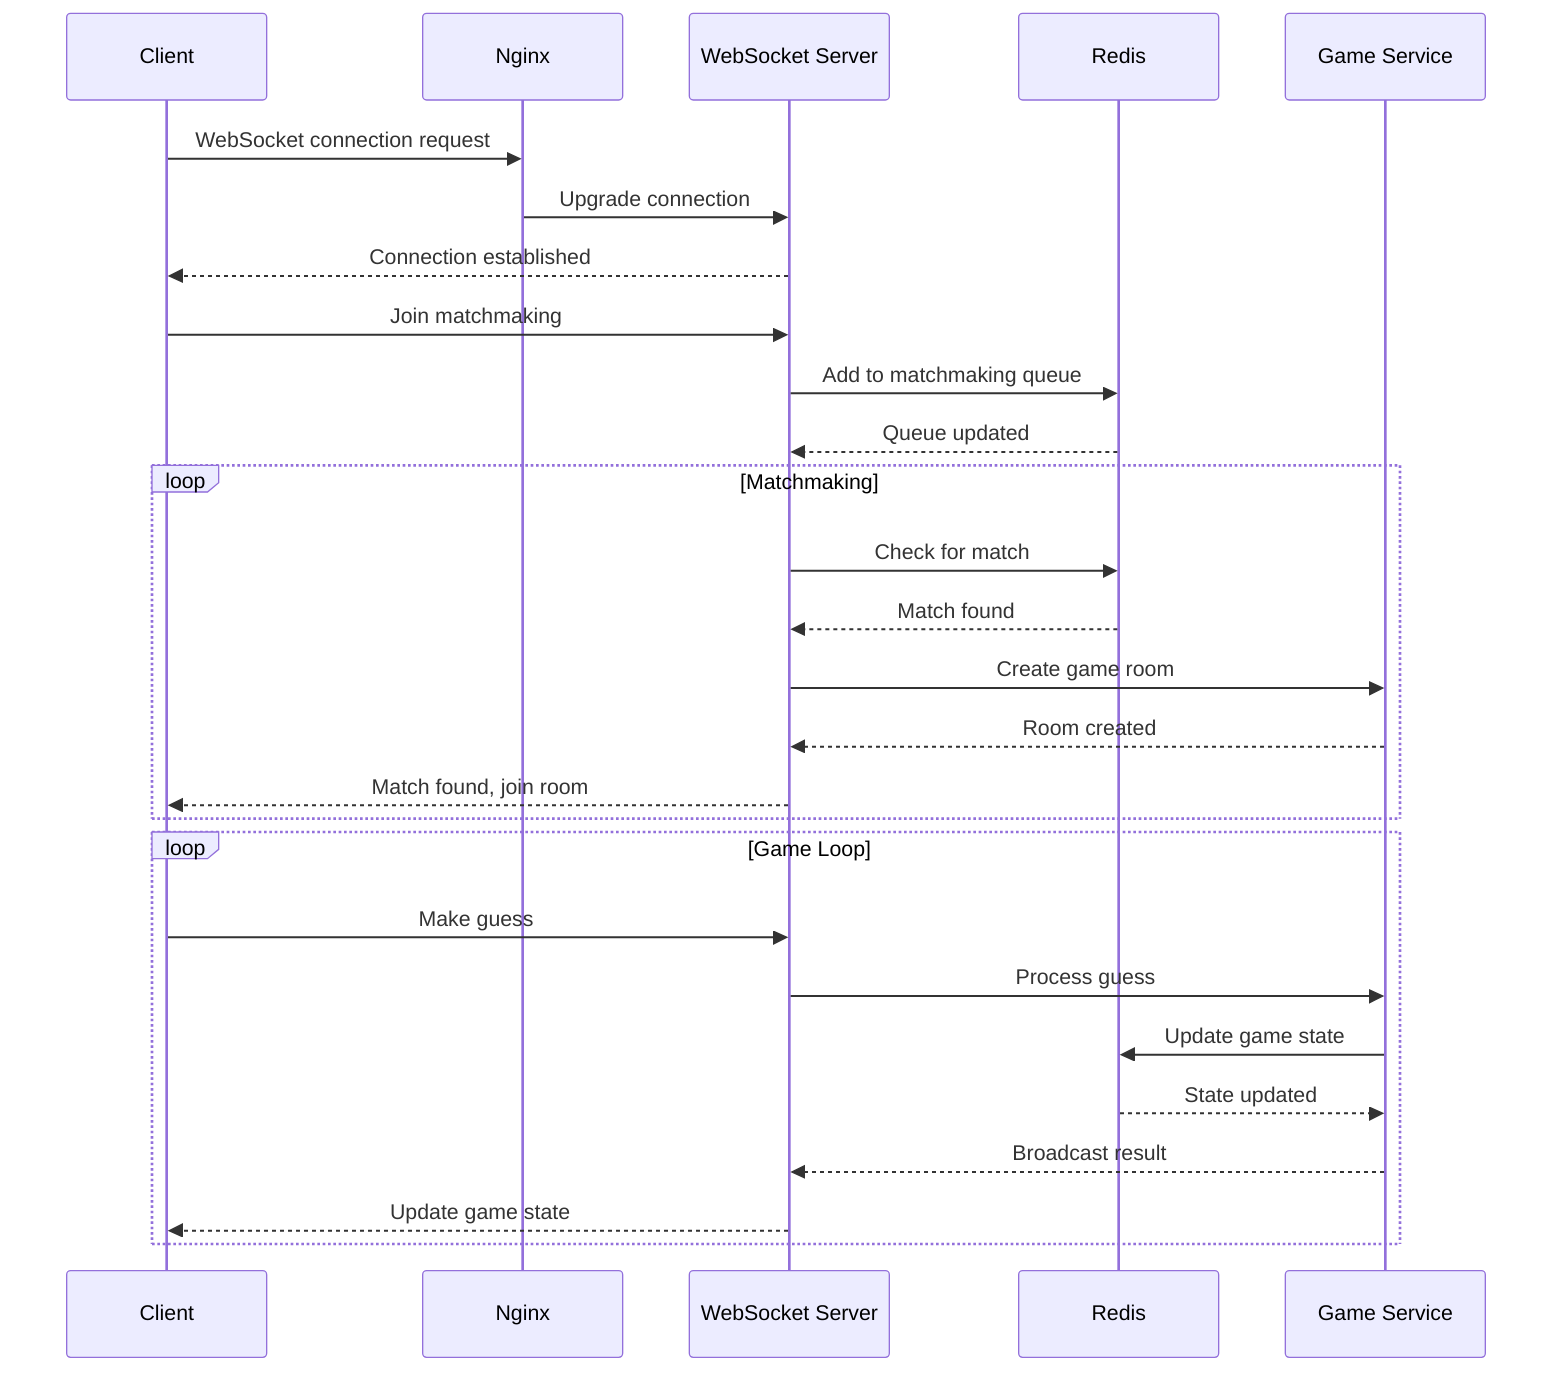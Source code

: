 sequenceDiagram
    participant C as Client
    participant N as Nginx
    participant WS as WebSocket Server
    participant R as Redis
    participant G as Game Service

    C->>N: WebSocket connection request
    N->>WS: Upgrade connection
    WS-->>C: Connection established

    C->>WS: Join matchmaking
    WS->>R: Add to matchmaking queue
    R-->>WS: Queue updated

    loop Matchmaking
        WS->>R: Check for match
        R-->>WS: Match found
        WS->>G: Create game room
        G-->>WS: Room created
        WS-->>C: Match found, join room
    end

    loop Game Loop
        C->>WS: Make guess
        WS->>G: Process guess
        G->>R: Update game state
        R-->>G: State updated
        G-->>WS: Broadcast result
        WS-->>C: Update game state
    end